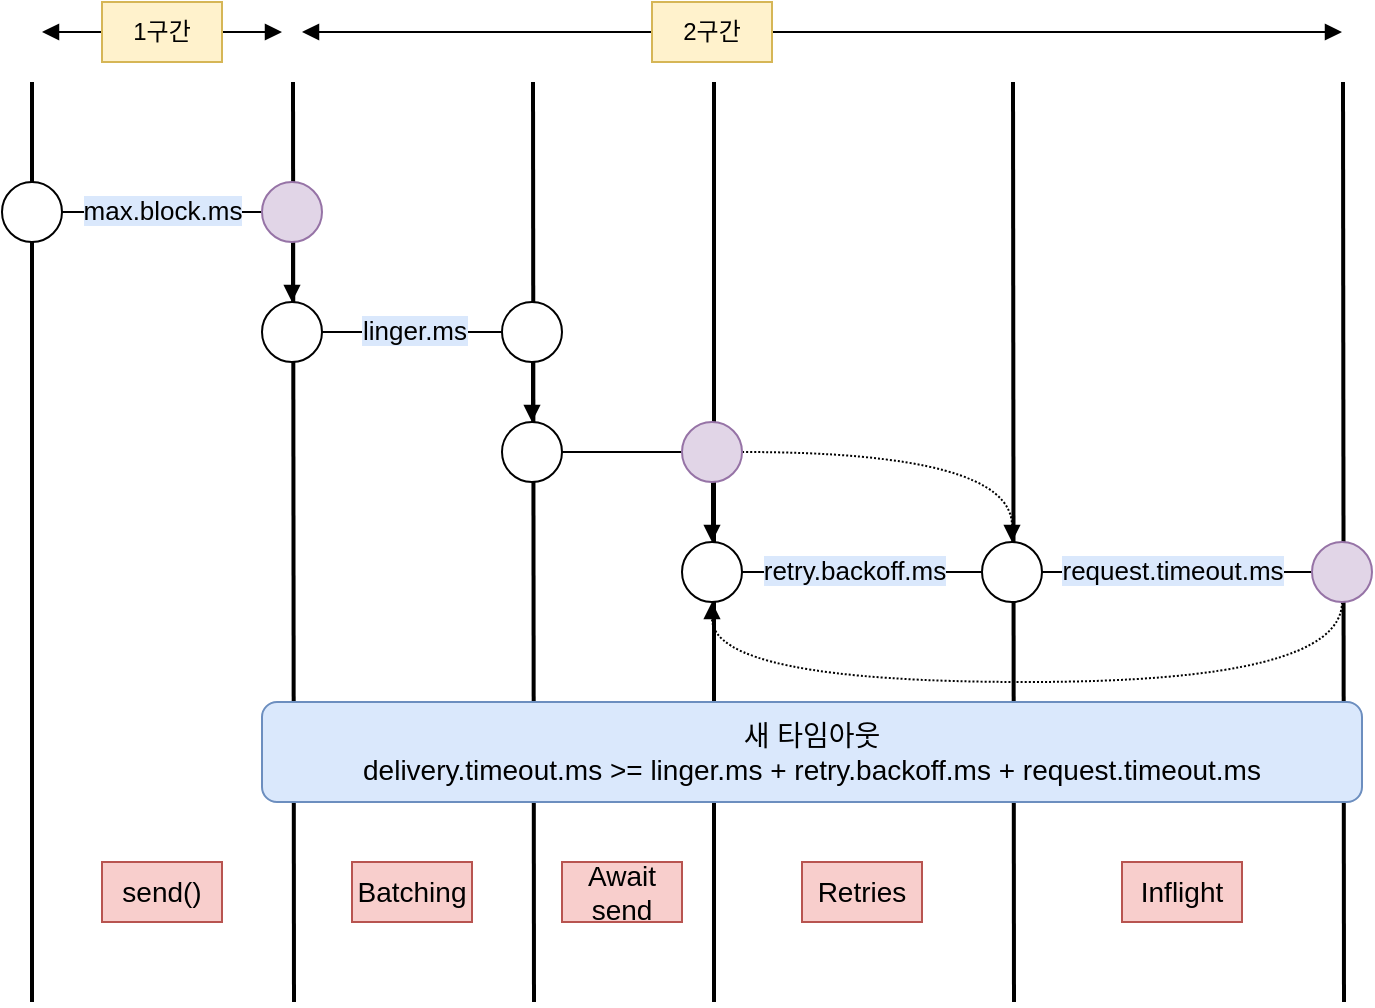<mxfile version="22.1.11" type="device">
  <diagram name="페이지-1" id="qGGaKEFKYnPGUtzLzWE1">
    <mxGraphModel dx="1114" dy="2063" grid="1" gridSize="10" guides="1" tooltips="1" connect="1" arrows="1" fold="1" page="1" pageScale="1" pageWidth="827" pageHeight="1169" math="0" shadow="0">
      <root>
        <mxCell id="0" />
        <mxCell id="1" parent="0" />
        <mxCell id="y4C6dsZkT6mTQS0GYSoe-34" value="" style="endArrow=none;html=1;rounded=0;strokeWidth=2;" edge="1" parent="1">
          <mxGeometry width="50" height="50" relative="1" as="geometry">
            <mxPoint x="711" y="490" as="sourcePoint" />
            <mxPoint x="710.5" y="30" as="targetPoint" />
          </mxGeometry>
        </mxCell>
        <mxCell id="y4C6dsZkT6mTQS0GYSoe-33" value="" style="endArrow=none;html=1;rounded=0;strokeWidth=2;" edge="1" parent="1">
          <mxGeometry width="50" height="50" relative="1" as="geometry">
            <mxPoint x="546" y="490" as="sourcePoint" />
            <mxPoint x="545.5" y="30" as="targetPoint" />
          </mxGeometry>
        </mxCell>
        <mxCell id="y4C6dsZkT6mTQS0GYSoe-32" value="" style="endArrow=none;html=1;rounded=0;strokeWidth=2;" edge="1" parent="1">
          <mxGeometry width="50" height="50" relative="1" as="geometry">
            <mxPoint x="396" y="490" as="sourcePoint" />
            <mxPoint x="396" y="30" as="targetPoint" />
          </mxGeometry>
        </mxCell>
        <mxCell id="y4C6dsZkT6mTQS0GYSoe-31" value="" style="endArrow=none;html=1;rounded=0;strokeWidth=2;" edge="1" parent="1">
          <mxGeometry width="50" height="50" relative="1" as="geometry">
            <mxPoint x="306" y="490" as="sourcePoint" />
            <mxPoint x="305.5" y="30" as="targetPoint" />
          </mxGeometry>
        </mxCell>
        <mxCell id="y4C6dsZkT6mTQS0GYSoe-30" value="" style="endArrow=none;html=1;rounded=0;strokeWidth=2;" edge="1" parent="1">
          <mxGeometry width="50" height="50" relative="1" as="geometry">
            <mxPoint x="186" y="490" as="sourcePoint" />
            <mxPoint x="185.5" y="30" as="targetPoint" />
          </mxGeometry>
        </mxCell>
        <mxCell id="y4C6dsZkT6mTQS0GYSoe-29" value="" style="endArrow=none;html=1;rounded=0;strokeWidth=2;" edge="1" parent="1">
          <mxGeometry width="50" height="50" relative="1" as="geometry">
            <mxPoint x="55" y="490" as="sourcePoint" />
            <mxPoint x="55" y="30" as="targetPoint" />
          </mxGeometry>
        </mxCell>
        <mxCell id="y4C6dsZkT6mTQS0GYSoe-7" style="edgeStyle=orthogonalEdgeStyle;rounded=0;orthogonalLoop=1;jettySize=auto;html=1;endArrow=none;endFill=0;" edge="1" parent="1" source="y4C6dsZkT6mTQS0GYSoe-5" target="y4C6dsZkT6mTQS0GYSoe-6">
          <mxGeometry relative="1" as="geometry" />
        </mxCell>
        <mxCell id="y4C6dsZkT6mTQS0GYSoe-8" value="max.block.ms" style="edgeLabel;html=1;align=center;verticalAlign=middle;resizable=0;points=[];fontSize=13;labelBackgroundColor=#DAE8FC;" vertex="1" connectable="0" parent="y4C6dsZkT6mTQS0GYSoe-7">
          <mxGeometry x="-0.74" y="3" relative="1" as="geometry">
            <mxPoint x="37" y="2" as="offset" />
          </mxGeometry>
        </mxCell>
        <mxCell id="y4C6dsZkT6mTQS0GYSoe-5" value="" style="ellipse;whiteSpace=wrap;html=1;aspect=fixed;" vertex="1" parent="1">
          <mxGeometry x="40" y="80" width="30" height="30" as="geometry" />
        </mxCell>
        <mxCell id="y4C6dsZkT6mTQS0GYSoe-13" style="edgeStyle=orthogonalEdgeStyle;rounded=0;orthogonalLoop=1;jettySize=auto;html=1;entryX=0.5;entryY=0;entryDx=0;entryDy=0;endArrow=block;endFill=1;" edge="1" parent="1" source="y4C6dsZkT6mTQS0GYSoe-6" target="y4C6dsZkT6mTQS0GYSoe-9">
          <mxGeometry relative="1" as="geometry" />
        </mxCell>
        <mxCell id="y4C6dsZkT6mTQS0GYSoe-6" value="" style="ellipse;whiteSpace=wrap;html=1;aspect=fixed;fillColor=#e1d5e7;strokeColor=#9673a6;" vertex="1" parent="1">
          <mxGeometry x="170" y="80" width="30" height="30" as="geometry" />
        </mxCell>
        <mxCell id="y4C6dsZkT6mTQS0GYSoe-11" style="edgeStyle=orthogonalEdgeStyle;rounded=0;orthogonalLoop=1;jettySize=auto;html=1;entryX=0;entryY=0.5;entryDx=0;entryDy=0;endArrow=none;endFill=0;" edge="1" parent="1" source="y4C6dsZkT6mTQS0GYSoe-9" target="y4C6dsZkT6mTQS0GYSoe-10">
          <mxGeometry relative="1" as="geometry" />
        </mxCell>
        <mxCell id="y4C6dsZkT6mTQS0GYSoe-12" value="linger.ms" style="edgeLabel;html=1;align=center;verticalAlign=middle;resizable=0;points=[];fontSize=13;labelBackgroundColor=#DAE8FC;" vertex="1" connectable="0" parent="y4C6dsZkT6mTQS0GYSoe-11">
          <mxGeometry x="-0.578" y="-1" relative="1" as="geometry">
            <mxPoint x="27" y="-2" as="offset" />
          </mxGeometry>
        </mxCell>
        <mxCell id="y4C6dsZkT6mTQS0GYSoe-9" value="" style="ellipse;whiteSpace=wrap;html=1;aspect=fixed;" vertex="1" parent="1">
          <mxGeometry x="170" y="140" width="30" height="30" as="geometry" />
        </mxCell>
        <mxCell id="y4C6dsZkT6mTQS0GYSoe-18" style="edgeStyle=orthogonalEdgeStyle;rounded=0;orthogonalLoop=1;jettySize=auto;html=1;entryX=0.5;entryY=0;entryDx=0;entryDy=0;endArrow=block;endFill=1;" edge="1" parent="1" source="y4C6dsZkT6mTQS0GYSoe-10" target="y4C6dsZkT6mTQS0GYSoe-14">
          <mxGeometry relative="1" as="geometry" />
        </mxCell>
        <mxCell id="y4C6dsZkT6mTQS0GYSoe-10" value="" style="ellipse;whiteSpace=wrap;html=1;aspect=fixed;" vertex="1" parent="1">
          <mxGeometry x="290" y="140" width="30" height="30" as="geometry" />
        </mxCell>
        <mxCell id="y4C6dsZkT6mTQS0GYSoe-16" style="edgeStyle=orthogonalEdgeStyle;rounded=0;orthogonalLoop=1;jettySize=auto;html=1;entryX=0;entryY=0.5;entryDx=0;entryDy=0;endArrow=none;endFill=0;" edge="1" parent="1" source="y4C6dsZkT6mTQS0GYSoe-14" target="y4C6dsZkT6mTQS0GYSoe-15">
          <mxGeometry relative="1" as="geometry" />
        </mxCell>
        <mxCell id="y4C6dsZkT6mTQS0GYSoe-14" value="" style="ellipse;whiteSpace=wrap;html=1;aspect=fixed;" vertex="1" parent="1">
          <mxGeometry x="290" y="200" width="30" height="30" as="geometry" />
        </mxCell>
        <mxCell id="y4C6dsZkT6mTQS0GYSoe-23" style="edgeStyle=orthogonalEdgeStyle;rounded=0;orthogonalLoop=1;jettySize=auto;html=1;entryX=0.5;entryY=0;entryDx=0;entryDy=0;endArrow=block;endFill=1;" edge="1" parent="1" source="y4C6dsZkT6mTQS0GYSoe-15" target="y4C6dsZkT6mTQS0GYSoe-19">
          <mxGeometry relative="1" as="geometry" />
        </mxCell>
        <mxCell id="y4C6dsZkT6mTQS0GYSoe-27" style="edgeStyle=orthogonalEdgeStyle;rounded=0;orthogonalLoop=1;jettySize=auto;html=1;entryX=0.5;entryY=0;entryDx=0;entryDy=0;endArrow=block;endFill=1;curved=1;dashed=1;dashPattern=1 1;" edge="1" parent="1" source="y4C6dsZkT6mTQS0GYSoe-15" target="y4C6dsZkT6mTQS0GYSoe-20">
          <mxGeometry relative="1" as="geometry" />
        </mxCell>
        <mxCell id="y4C6dsZkT6mTQS0GYSoe-15" value="" style="ellipse;whiteSpace=wrap;html=1;aspect=fixed;fillColor=#e1d5e7;strokeColor=#9673a6;" vertex="1" parent="1">
          <mxGeometry x="380" y="200" width="30" height="30" as="geometry" />
        </mxCell>
        <mxCell id="y4C6dsZkT6mTQS0GYSoe-21" style="edgeStyle=orthogonalEdgeStyle;rounded=0;orthogonalLoop=1;jettySize=auto;html=1;entryX=0;entryY=0.5;entryDx=0;entryDy=0;endArrow=none;endFill=0;" edge="1" parent="1" source="y4C6dsZkT6mTQS0GYSoe-19" target="y4C6dsZkT6mTQS0GYSoe-20">
          <mxGeometry relative="1" as="geometry" />
        </mxCell>
        <mxCell id="y4C6dsZkT6mTQS0GYSoe-22" value="retry.backoff.ms" style="edgeLabel;html=1;align=center;verticalAlign=middle;resizable=0;points=[];fontSize=13;labelBackgroundColor=#DAE8FC;" vertex="1" connectable="0" parent="y4C6dsZkT6mTQS0GYSoe-21">
          <mxGeometry x="-0.6" y="1" relative="1" as="geometry">
            <mxPoint x="32" as="offset" />
          </mxGeometry>
        </mxCell>
        <mxCell id="y4C6dsZkT6mTQS0GYSoe-19" value="" style="ellipse;whiteSpace=wrap;html=1;aspect=fixed;" vertex="1" parent="1">
          <mxGeometry x="380" y="260" width="30" height="30" as="geometry" />
        </mxCell>
        <mxCell id="y4C6dsZkT6mTQS0GYSoe-25" style="edgeStyle=orthogonalEdgeStyle;rounded=0;orthogonalLoop=1;jettySize=auto;html=1;entryX=0;entryY=0.5;entryDx=0;entryDy=0;endArrow=none;endFill=0;" edge="1" parent="1" source="y4C6dsZkT6mTQS0GYSoe-20" target="y4C6dsZkT6mTQS0GYSoe-24">
          <mxGeometry relative="1" as="geometry" />
        </mxCell>
        <mxCell id="y4C6dsZkT6mTQS0GYSoe-26" value="request.timeout.ms" style="edgeLabel;html=1;align=center;verticalAlign=middle;resizable=0;points=[];fontSize=13;labelBackgroundColor=#DAE8FC;" vertex="1" connectable="0" parent="y4C6dsZkT6mTQS0GYSoe-25">
          <mxGeometry x="-0.683" y="4" relative="1" as="geometry">
            <mxPoint x="43" y="3" as="offset" />
          </mxGeometry>
        </mxCell>
        <mxCell id="y4C6dsZkT6mTQS0GYSoe-20" value="" style="ellipse;whiteSpace=wrap;html=1;aspect=fixed;" vertex="1" parent="1">
          <mxGeometry x="530" y="260" width="30" height="30" as="geometry" />
        </mxCell>
        <mxCell id="y4C6dsZkT6mTQS0GYSoe-28" style="edgeStyle=orthogonalEdgeStyle;rounded=0;orthogonalLoop=1;jettySize=auto;html=1;entryX=0.5;entryY=1;entryDx=0;entryDy=0;endArrow=block;endFill=1;curved=1;dashed=1;dashPattern=1 1;" edge="1" parent="1" source="y4C6dsZkT6mTQS0GYSoe-24" target="y4C6dsZkT6mTQS0GYSoe-19">
          <mxGeometry relative="1" as="geometry">
            <Array as="points">
              <mxPoint x="710" y="330" />
              <mxPoint x="395" y="330" />
            </Array>
          </mxGeometry>
        </mxCell>
        <mxCell id="y4C6dsZkT6mTQS0GYSoe-24" value="" style="ellipse;whiteSpace=wrap;html=1;aspect=fixed;fillColor=#e1d5e7;strokeColor=#9673a6;" vertex="1" parent="1">
          <mxGeometry x="695" y="260" width="30" height="30" as="geometry" />
        </mxCell>
        <mxCell id="y4C6dsZkT6mTQS0GYSoe-38" value="send()" style="text;html=1;strokeColor=#b85450;fillColor=#f8cecc;align=center;verticalAlign=middle;whiteSpace=wrap;rounded=0;fontSize=14;" vertex="1" parent="1">
          <mxGeometry x="90" y="420" width="60" height="30" as="geometry" />
        </mxCell>
        <mxCell id="y4C6dsZkT6mTQS0GYSoe-39" value="Batching" style="text;html=1;strokeColor=#b85450;fillColor=#f8cecc;align=center;verticalAlign=middle;whiteSpace=wrap;rounded=0;fontSize=14;" vertex="1" parent="1">
          <mxGeometry x="215" y="420" width="60" height="30" as="geometry" />
        </mxCell>
        <mxCell id="y4C6dsZkT6mTQS0GYSoe-40" value="Await&lt;br&gt;send" style="text;html=1;strokeColor=#b85450;fillColor=#f8cecc;align=center;verticalAlign=middle;whiteSpace=wrap;rounded=0;fontSize=14;" vertex="1" parent="1">
          <mxGeometry x="320" y="420" width="60" height="30" as="geometry" />
        </mxCell>
        <mxCell id="y4C6dsZkT6mTQS0GYSoe-41" value="Retries" style="text;html=1;strokeColor=#b85450;fillColor=#f8cecc;align=center;verticalAlign=middle;whiteSpace=wrap;rounded=0;fontSize=14;" vertex="1" parent="1">
          <mxGeometry x="440" y="420" width="60" height="30" as="geometry" />
        </mxCell>
        <mxCell id="y4C6dsZkT6mTQS0GYSoe-42" value="Inflight" style="text;html=1;strokeColor=#b85450;fillColor=#f8cecc;align=center;verticalAlign=middle;whiteSpace=wrap;rounded=0;fontSize=14;" vertex="1" parent="1">
          <mxGeometry x="600" y="420" width="60" height="30" as="geometry" />
        </mxCell>
        <mxCell id="y4C6dsZkT6mTQS0GYSoe-45" style="edgeStyle=orthogonalEdgeStyle;rounded=0;orthogonalLoop=1;jettySize=auto;html=1;endArrow=block;endFill=1;" edge="1" parent="1" source="y4C6dsZkT6mTQS0GYSoe-43">
          <mxGeometry relative="1" as="geometry">
            <mxPoint x="60" y="5" as="targetPoint" />
          </mxGeometry>
        </mxCell>
        <mxCell id="y4C6dsZkT6mTQS0GYSoe-46" style="edgeStyle=orthogonalEdgeStyle;rounded=0;orthogonalLoop=1;jettySize=auto;html=1;endArrow=block;endFill=1;" edge="1" parent="1" source="y4C6dsZkT6mTQS0GYSoe-43">
          <mxGeometry relative="1" as="geometry">
            <mxPoint x="180" y="5" as="targetPoint" />
          </mxGeometry>
        </mxCell>
        <mxCell id="y4C6dsZkT6mTQS0GYSoe-43" value="1구간" style="text;html=1;strokeColor=#d6b656;fillColor=#fff2cc;align=center;verticalAlign=middle;whiteSpace=wrap;rounded=0;" vertex="1" parent="1">
          <mxGeometry x="90" y="-10" width="60" height="30" as="geometry" />
        </mxCell>
        <mxCell id="y4C6dsZkT6mTQS0GYSoe-47" style="edgeStyle=orthogonalEdgeStyle;rounded=0;orthogonalLoop=1;jettySize=auto;html=1;endArrow=block;endFill=1;" edge="1" parent="1" source="y4C6dsZkT6mTQS0GYSoe-44">
          <mxGeometry relative="1" as="geometry">
            <mxPoint x="190" y="5" as="targetPoint" />
          </mxGeometry>
        </mxCell>
        <mxCell id="y4C6dsZkT6mTQS0GYSoe-48" style="edgeStyle=orthogonalEdgeStyle;rounded=0;orthogonalLoop=1;jettySize=auto;html=1;endArrow=block;endFill=1;" edge="1" parent="1" source="y4C6dsZkT6mTQS0GYSoe-44">
          <mxGeometry relative="1" as="geometry">
            <mxPoint x="710" y="5" as="targetPoint" />
          </mxGeometry>
        </mxCell>
        <mxCell id="y4C6dsZkT6mTQS0GYSoe-44" value="2구간" style="text;html=1;strokeColor=#d6b656;fillColor=#fff2cc;align=center;verticalAlign=middle;whiteSpace=wrap;rounded=0;" vertex="1" parent="1">
          <mxGeometry x="365" y="-10" width="60" height="30" as="geometry" />
        </mxCell>
        <mxCell id="y4C6dsZkT6mTQS0GYSoe-50" value="새 타임아웃&lt;br style=&quot;font-size: 14px;&quot;&gt;delivery.timeout.ms &amp;gt;= linger.ms + retry.backoff.ms + request.timeout.ms" style="rounded=1;whiteSpace=wrap;html=1;fontSize=14;fillColor=#dae8fc;strokeColor=#6c8ebf;" vertex="1" parent="1">
          <mxGeometry x="170" y="340" width="550" height="50" as="geometry" />
        </mxCell>
      </root>
    </mxGraphModel>
  </diagram>
</mxfile>
